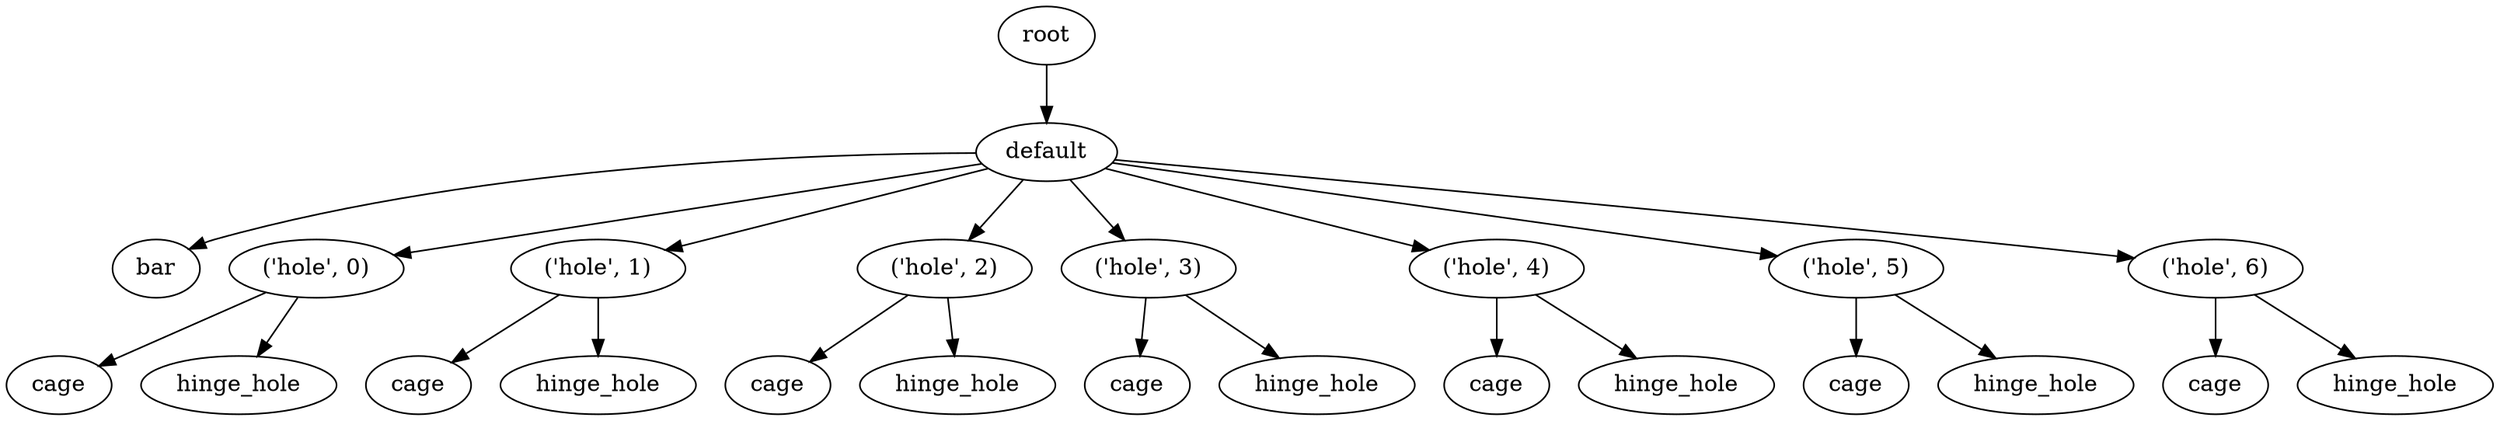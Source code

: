 digraph default {
    root_241 [label="root"];
    default_242 [label="default"];
    bar_243 [label="bar"];
    hole_244 [label="\('hole',\ 0\)"];
    cage_245 [label="cage"];
    hinge_hole_246 [label="hinge_hole"];
    hole_247 [label="\('hole',\ 1\)"];
    cage_248 [label="cage"];
    hinge_hole_249 [label="hinge_hole"];
    hole_250 [label="\('hole',\ 2\)"];
    cage_251 [label="cage"];
    hinge_hole_252 [label="hinge_hole"];
    hole_253 [label="\('hole',\ 3\)"];
    cage_254 [label="cage"];
    hinge_hole_255 [label="hinge_hole"];
    hole_256 [label="\('hole',\ 4\)"];
    cage_257 [label="cage"];
    hinge_hole_258 [label="hinge_hole"];
    hole_259 [label="\('hole',\ 5\)"];
    cage_260 [label="cage"];
    hinge_hole_261 [label="hinge_hole"];
    hole_262 [label="\('hole',\ 6\)"];
    cage_263 [label="cage"];
    hinge_hole_264 [label="hinge_hole"];
    root_241 -> default_242;
    default_242 -> bar_243;
    default_242 -> hole_244;
    hole_244 -> cage_245;
    hole_244 -> hinge_hole_246;
    default_242 -> hole_247;
    hole_247 -> cage_248;
    hole_247 -> hinge_hole_249;
    default_242 -> hole_250;
    hole_250 -> cage_251;
    hole_250 -> hinge_hole_252;
    default_242 -> hole_253;
    hole_253 -> cage_254;
    hole_253 -> hinge_hole_255;
    default_242 -> hole_256;
    hole_256 -> cage_257;
    hole_256 -> hinge_hole_258;
    default_242 -> hole_259;
    hole_259 -> cage_260;
    hole_259 -> hinge_hole_261;
    default_242 -> hole_262;
    hole_262 -> cage_263;
    hole_262 -> hinge_hole_264;
}
